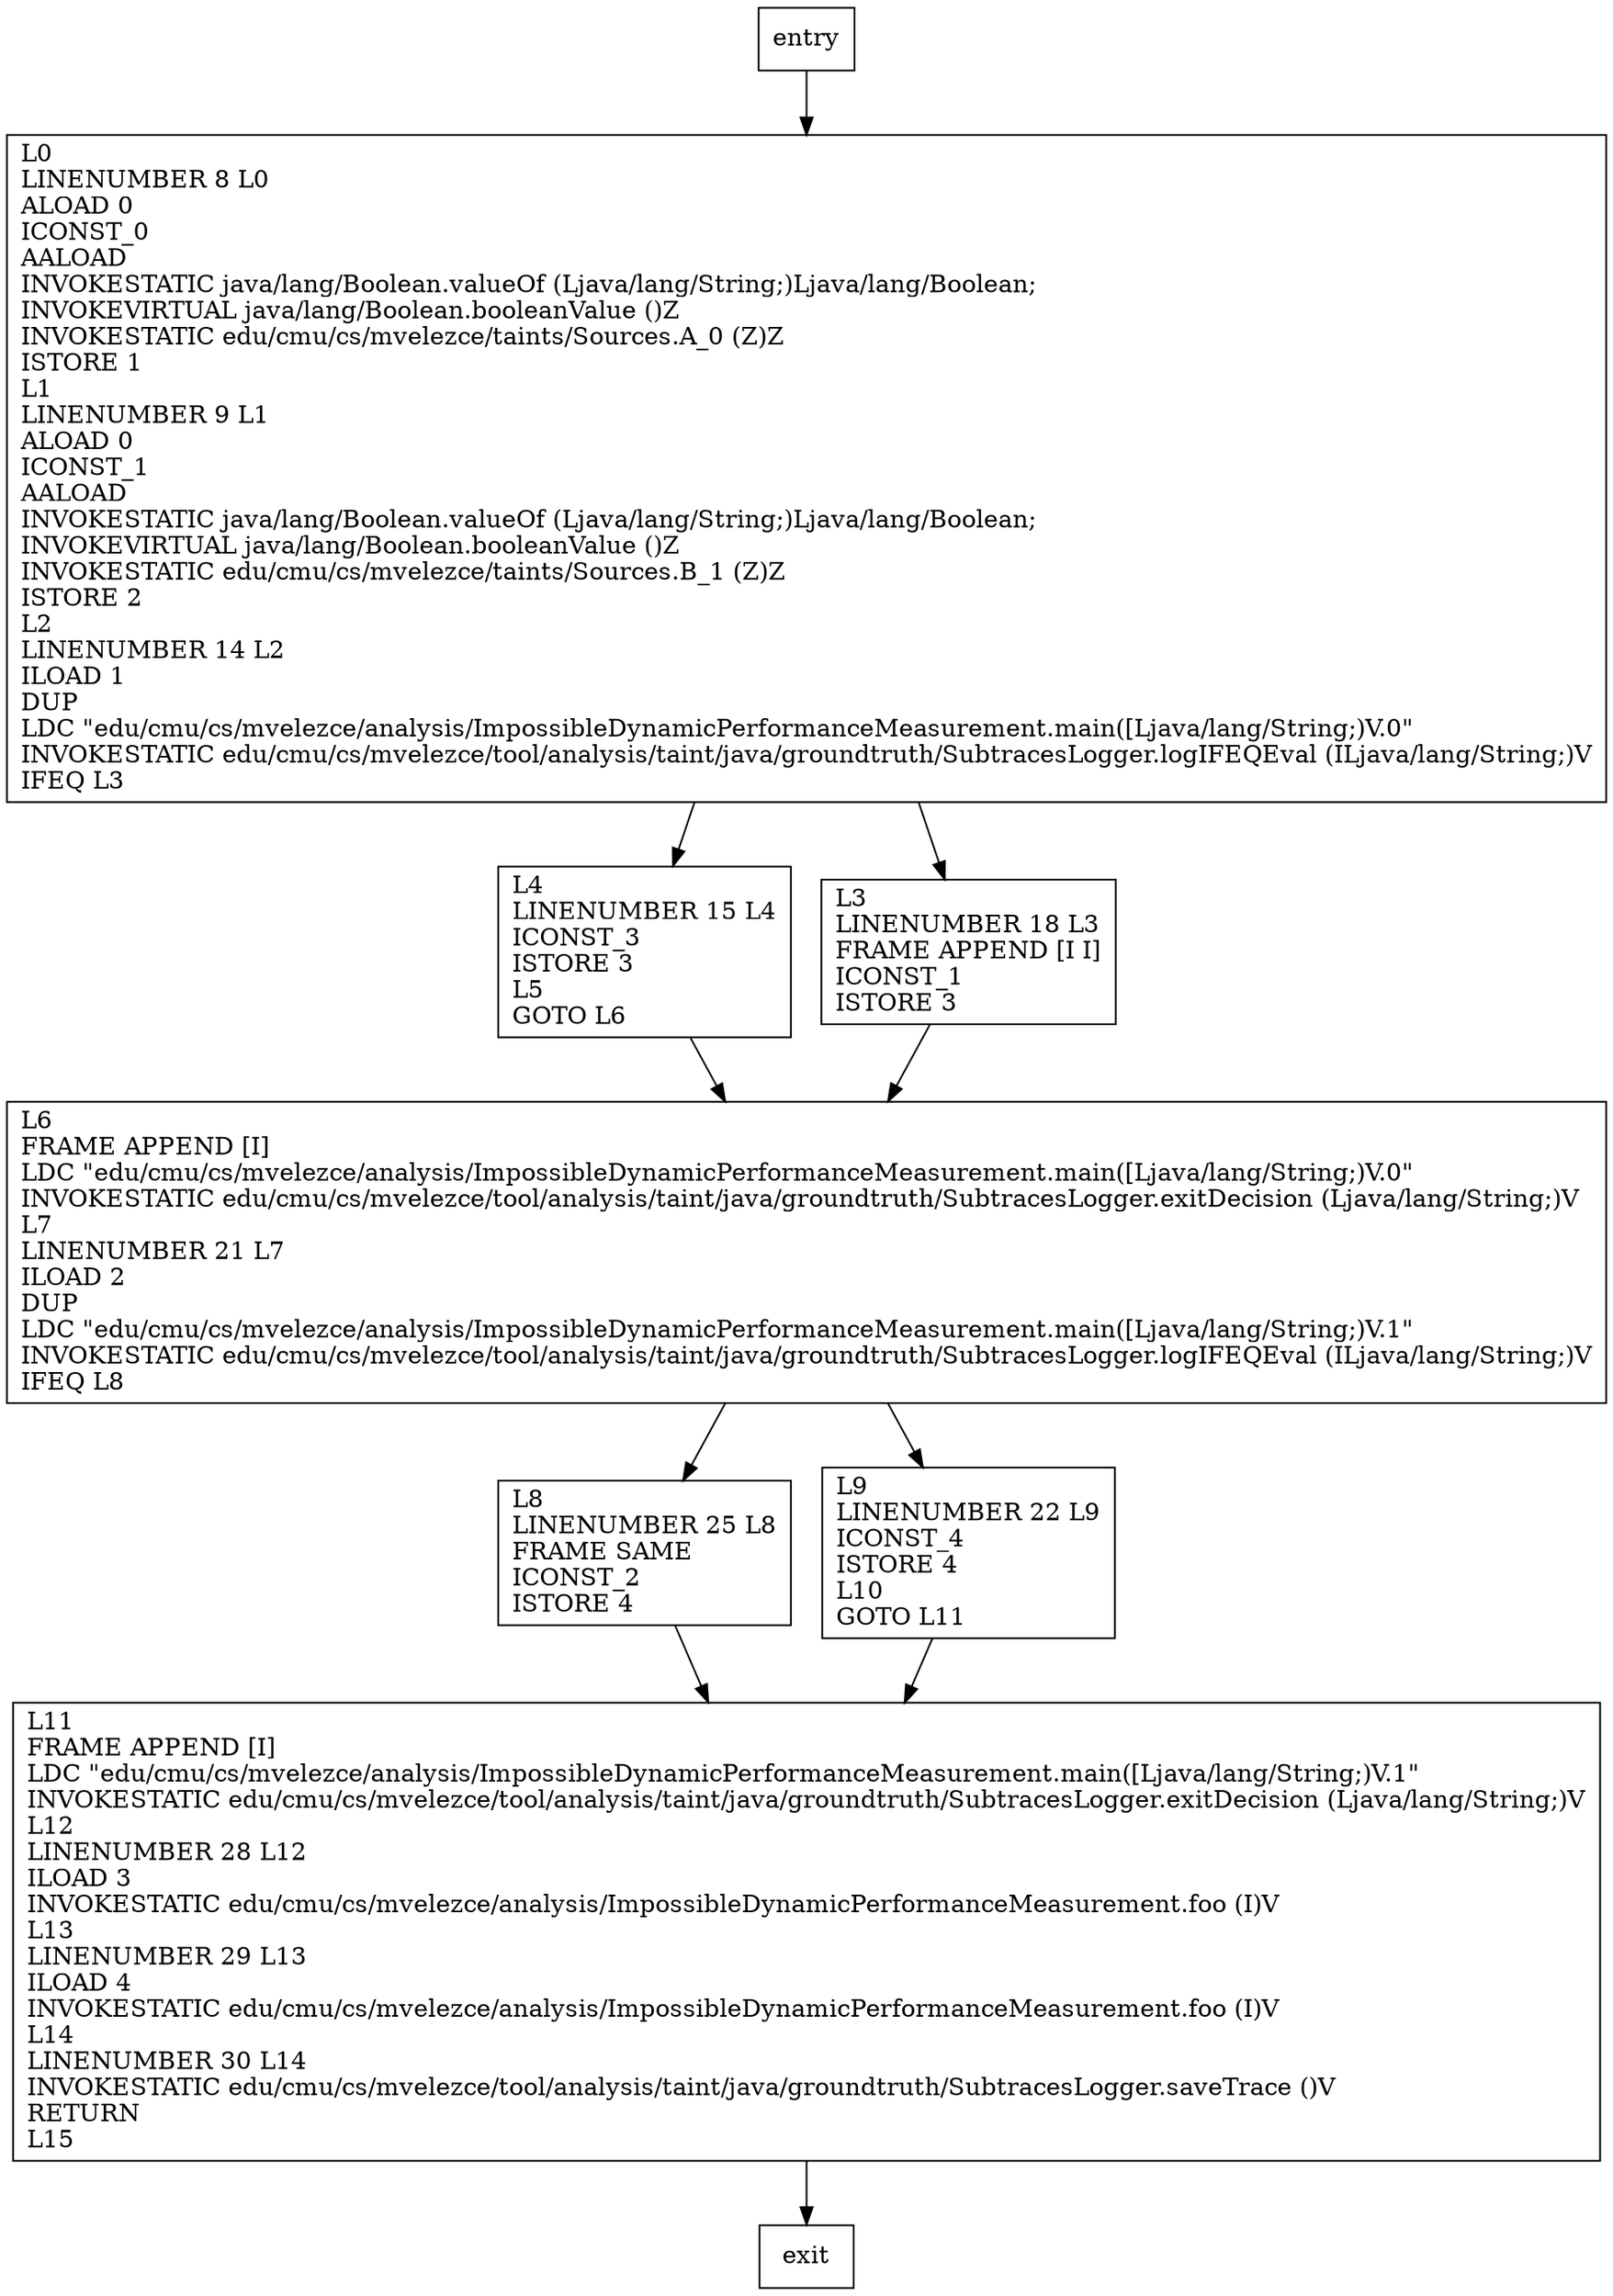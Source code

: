 digraph main {
node [shape=record];
219387406 [label="L0\lLINENUMBER 8 L0\lALOAD 0\lICONST_0\lAALOAD\lINVOKESTATIC java/lang/Boolean.valueOf (Ljava/lang/String;)Ljava/lang/Boolean;\lINVOKEVIRTUAL java/lang/Boolean.booleanValue ()Z\lINVOKESTATIC edu/cmu/cs/mvelezce/taints/Sources.A_0 (Z)Z\lISTORE 1\lL1\lLINENUMBER 9 L1\lALOAD 0\lICONST_1\lAALOAD\lINVOKESTATIC java/lang/Boolean.valueOf (Ljava/lang/String;)Ljava/lang/Boolean;\lINVOKEVIRTUAL java/lang/Boolean.booleanValue ()Z\lINVOKESTATIC edu/cmu/cs/mvelezce/taints/Sources.B_1 (Z)Z\lISTORE 2\lL2\lLINENUMBER 14 L2\lILOAD 1\lDUP\lLDC \"edu/cmu/cs/mvelezce/analysis/ImpossibleDynamicPerformanceMeasurement.main([Ljava/lang/String;)V.0\"\lINVOKESTATIC edu/cmu/cs/mvelezce/tool/analysis/taint/java/groundtruth/SubtracesLogger.logIFEQEval (ILjava/lang/String;)V\lIFEQ L3\l"];
304494063 [label="L8\lLINENUMBER 25 L8\lFRAME SAME\lICONST_2\lISTORE 4\l"];
60055669 [label="L6\lFRAME APPEND [I]\lLDC \"edu/cmu/cs/mvelezce/analysis/ImpossibleDynamicPerformanceMeasurement.main([Ljava/lang/String;)V.0\"\lINVOKESTATIC edu/cmu/cs/mvelezce/tool/analysis/taint/java/groundtruth/SubtracesLogger.exitDecision (Ljava/lang/String;)V\lL7\lLINENUMBER 21 L7\lILOAD 2\lDUP\lLDC \"edu/cmu/cs/mvelezce/analysis/ImpossibleDynamicPerformanceMeasurement.main([Ljava/lang/String;)V.1\"\lINVOKESTATIC edu/cmu/cs/mvelezce/tool/analysis/taint/java/groundtruth/SubtracesLogger.logIFEQEval (ILjava/lang/String;)V\lIFEQ L8\l"];
717560284 [label="L9\lLINENUMBER 22 L9\lICONST_4\lISTORE 4\lL10\lGOTO L11\l"];
1582906120 [label="L4\lLINENUMBER 15 L4\lICONST_3\lISTORE 3\lL5\lGOTO L6\l"];
670299410 [label="L3\lLINENUMBER 18 L3\lFRAME APPEND [I I]\lICONST_1\lISTORE 3\l"];
1028908791 [label="L11\lFRAME APPEND [I]\lLDC \"edu/cmu/cs/mvelezce/analysis/ImpossibleDynamicPerformanceMeasurement.main([Ljava/lang/String;)V.1\"\lINVOKESTATIC edu/cmu/cs/mvelezce/tool/analysis/taint/java/groundtruth/SubtracesLogger.exitDecision (Ljava/lang/String;)V\lL12\lLINENUMBER 28 L12\lILOAD 3\lINVOKESTATIC edu/cmu/cs/mvelezce/analysis/ImpossibleDynamicPerformanceMeasurement.foo (I)V\lL13\lLINENUMBER 29 L13\lILOAD 4\lINVOKESTATIC edu/cmu/cs/mvelezce/analysis/ImpossibleDynamicPerformanceMeasurement.foo (I)V\lL14\lLINENUMBER 30 L14\lINVOKESTATIC edu/cmu/cs/mvelezce/tool/analysis/taint/java/groundtruth/SubtracesLogger.saveTrace ()V\lRETURN\lL15\l"];
entry;
exit;
entry -> 219387406;
219387406 -> 1582906120;
219387406 -> 670299410;
304494063 -> 1028908791;
60055669 -> 304494063;
60055669 -> 717560284;
717560284 -> 1028908791;
1582906120 -> 60055669;
670299410 -> 60055669;
1028908791 -> exit;
}
